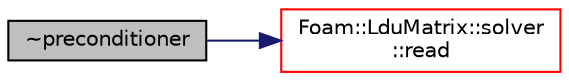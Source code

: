 digraph "~preconditioner"
{
  bgcolor="transparent";
  edge [fontname="Helvetica",fontsize="10",labelfontname="Helvetica",labelfontsize="10"];
  node [fontname="Helvetica",fontsize="10",shape=record];
  rankdir="LR";
  Node1 [label="~preconditioner",height=0.2,width=0.4,color="black", fillcolor="grey75", style="filled", fontcolor="black"];
  Node1 -> Node2 [color="midnightblue",fontsize="10",style="solid",fontname="Helvetica"];
  Node2 [label="Foam::LduMatrix::solver\l::read",height=0.2,width=0.4,color="red",URL="$a02464.html#a3ec88212ccd803105175cbbf682fc9ab",tooltip="Read and reset the solver parameters from the given dictionary. "];
}

